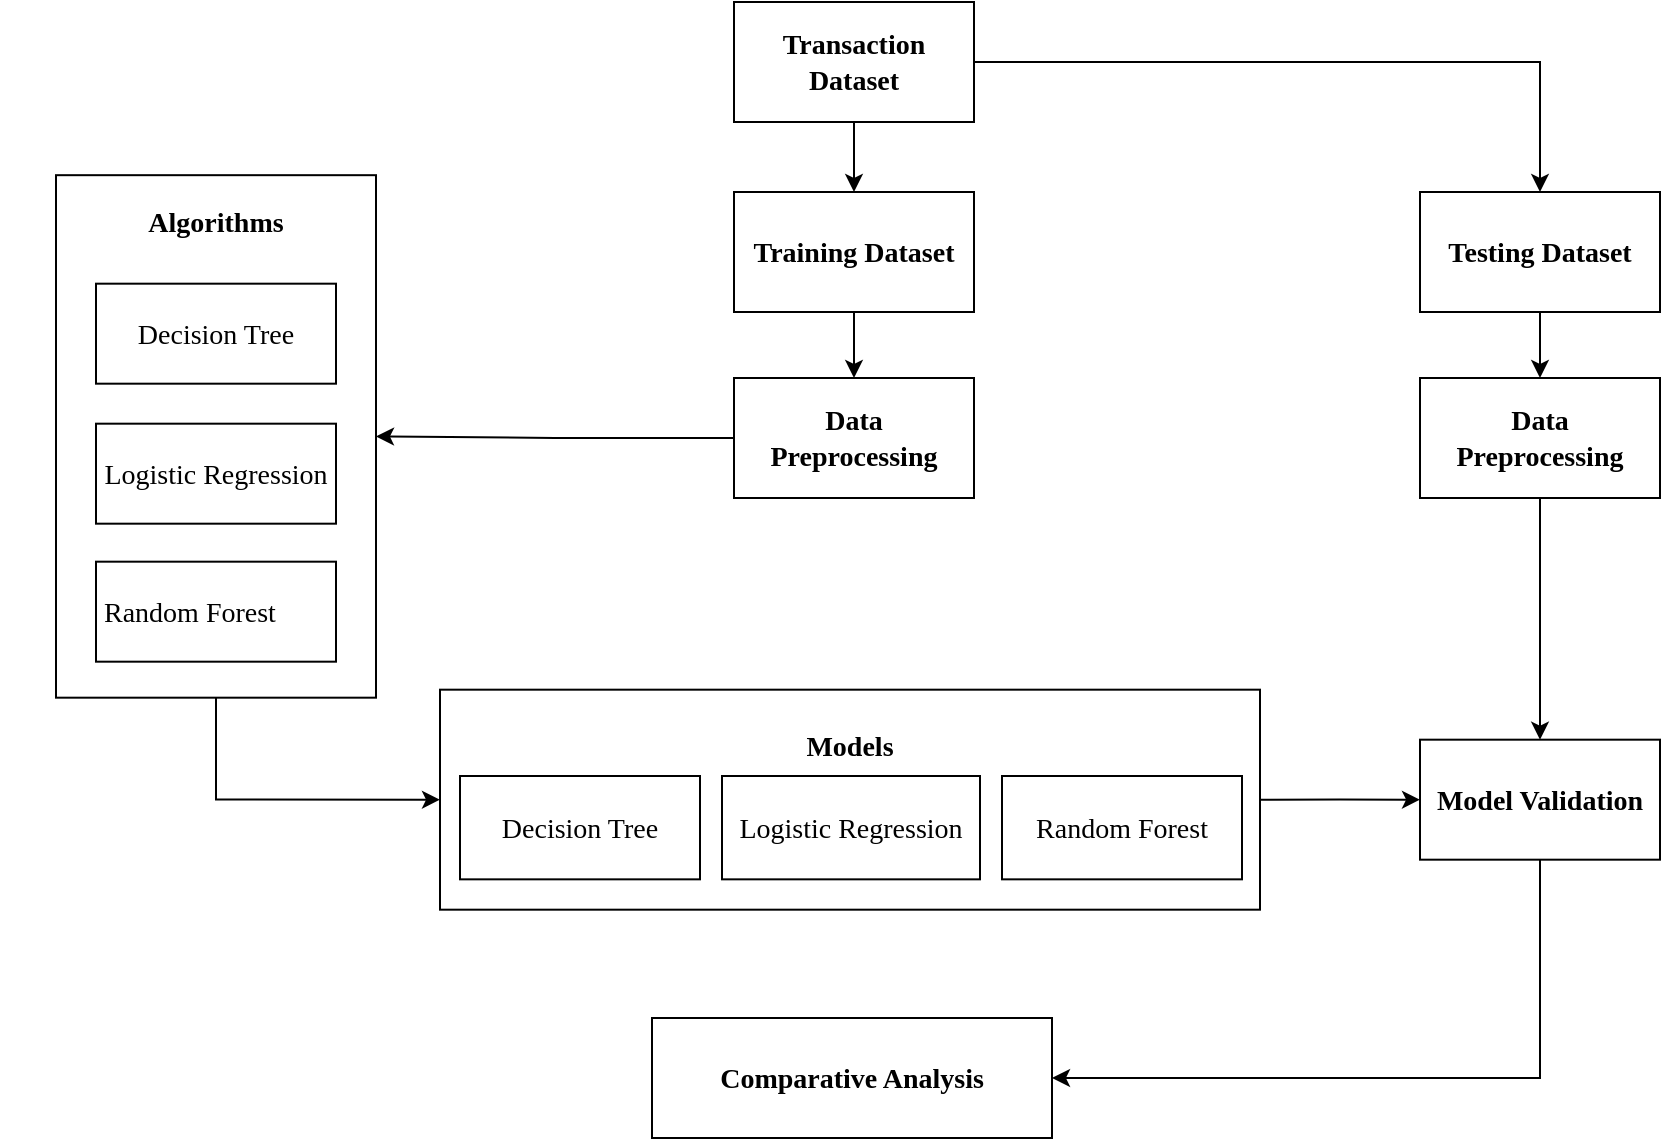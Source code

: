 <mxfile scale="1" border="0" version="23.1.6" type="device">
  <diagram name="Page-1" id="cGnaJzbifB82S2sVrF5C">
    <mxGraphModel dx="1050" dy="530" grid="1" gridSize="10" guides="1" tooltips="1" connect="1" arrows="1" fold="1" page="1" pageScale="1" pageWidth="1169" pageHeight="827" math="0" shadow="0">
      <root>
        <mxCell id="0" />
        <mxCell id="1" parent="0" />
        <mxCell id="Cy0xGwHFJScTUbKUyNJD-12" style="edgeStyle=orthogonalEdgeStyle;rounded=0;orthogonalLoop=1;jettySize=auto;html=1;entryX=0.5;entryY=0;entryDx=0;entryDy=0;" parent="1" source="e0LHFHKpZSTuLWy_Eu2I-1" target="Cy0xGwHFJScTUbKUyNJD-1" edge="1">
          <mxGeometry relative="1" as="geometry">
            <mxPoint x="900" y="142" as="targetPoint" />
          </mxGeometry>
        </mxCell>
        <mxCell id="Cy0xGwHFJScTUbKUyNJD-13" style="edgeStyle=orthogonalEdgeStyle;rounded=0;orthogonalLoop=1;jettySize=auto;html=1;exitX=0.5;exitY=1;exitDx=0;exitDy=0;" parent="1" source="e0LHFHKpZSTuLWy_Eu2I-1" target="Cy0xGwHFJScTUbKUyNJD-2" edge="1">
          <mxGeometry relative="1" as="geometry" />
        </mxCell>
        <mxCell id="e0LHFHKpZSTuLWy_Eu2I-1" value="&lt;font face=&quot;Times New Roman&quot; style=&quot;font-size: 14px;&quot;&gt;&lt;b&gt;Transaction Dataset&lt;/b&gt;&lt;/font&gt;" style="rounded=0;whiteSpace=wrap;html=1;fontSize=14;" parent="1" vertex="1">
          <mxGeometry x="417" y="12" width="120" height="60" as="geometry" />
        </mxCell>
        <mxCell id="Cy0xGwHFJScTUbKUyNJD-37" style="edgeStyle=orthogonalEdgeStyle;rounded=0;orthogonalLoop=1;jettySize=auto;html=1;exitX=0;exitY=0.5;exitDx=0;exitDy=0;entryX=1;entryY=0.5;entryDx=0;entryDy=0;" parent="1" source="e0LHFHKpZSTuLWy_Eu2I-2" target="e0LHFHKpZSTuLWy_Eu2I-5" edge="1">
          <mxGeometry relative="1" as="geometry" />
        </mxCell>
        <mxCell id="e0LHFHKpZSTuLWy_Eu2I-2" value="&lt;font face=&quot;Times New Roman&quot; style=&quot;font-size: 14px;&quot;&gt;&lt;b&gt;Data &lt;br&gt;Preprocessing&lt;/b&gt;&lt;/font&gt;" style="rounded=0;whiteSpace=wrap;html=1;fontSize=14;" parent="1" vertex="1">
          <mxGeometry x="417" y="200" width="120" height="60" as="geometry" />
        </mxCell>
        <mxCell id="Cy0xGwHFJScTUbKUyNJD-36" style="edgeStyle=orthogonalEdgeStyle;rounded=0;orthogonalLoop=1;jettySize=auto;html=1;entryX=1;entryY=0.5;entryDx=0;entryDy=0;" parent="1" source="e0LHFHKpZSTuLWy_Eu2I-9" target="e0LHFHKpZSTuLWy_Eu2I-10" edge="1">
          <mxGeometry relative="1" as="geometry">
            <Array as="points">
              <mxPoint x="820" y="550" />
            </Array>
          </mxGeometry>
        </mxCell>
        <mxCell id="e0LHFHKpZSTuLWy_Eu2I-9" value="&lt;font face=&quot;Times New Roman&quot; style=&quot;font-size: 14px;&quot;&gt;&lt;b&gt;Model Validation&lt;/b&gt;&lt;/font&gt;" style="rounded=0;whiteSpace=wrap;html=1;fontSize=14;" parent="1" vertex="1">
          <mxGeometry x="760" y="380.84" width="120" height="60" as="geometry" />
        </mxCell>
        <mxCell id="e0LHFHKpZSTuLWy_Eu2I-10" value="&lt;font face=&quot;Times New Roman&quot; style=&quot;font-size: 14px;&quot;&gt;&lt;b&gt;Comparative Analysis&lt;/b&gt;&lt;/font&gt;" style="rounded=0;whiteSpace=wrap;html=1;fontSize=14;" parent="1" vertex="1">
          <mxGeometry x="376" y="520" width="200" height="60" as="geometry" />
        </mxCell>
        <mxCell id="e0LHFHKpZSTuLWy_Eu2I-21" value="" style="group" parent="1" connectable="0" vertex="1">
          <mxGeometry x="50" y="170" width="650" height="287" as="geometry" />
        </mxCell>
        <mxCell id="Cy0xGwHFJScTUbKUyNJD-17" value="" style="group" parent="e0LHFHKpZSTuLWy_Eu2I-21" connectable="0" vertex="1">
          <mxGeometry x="220" y="175" width="410" height="120.84" as="geometry" />
        </mxCell>
        <mxCell id="Cy0xGwHFJScTUbKUyNJD-18" value="&lt;font face=&quot;Times New Roman&quot;&gt;&lt;b&gt;Models&lt;br&gt;&lt;/b&gt;&lt;br&gt;&lt;br&gt;&lt;br&gt;&lt;/font&gt;" style="rounded=0;whiteSpace=wrap;html=1;fontSize=14;" parent="Cy0xGwHFJScTUbKUyNJD-17" vertex="1">
          <mxGeometry y="10.84" width="410" height="110.0" as="geometry" />
        </mxCell>
        <mxCell id="Cy0xGwHFJScTUbKUyNJD-19" value="&lt;font face=&quot;Times New Roman&quot;&gt;Decision Tree&lt;/font&gt;&lt;font face=&quot;Times New Roman&quot; style=&quot;font-size: 14px;&quot;&gt;&lt;br&gt;&lt;/font&gt;" style="rounded=0;whiteSpace=wrap;html=1;fontSize=14;" parent="Cy0xGwHFJScTUbKUyNJD-17" vertex="1">
          <mxGeometry x="10" y="54" width="120" height="51.67" as="geometry" />
        </mxCell>
        <mxCell id="Cy0xGwHFJScTUbKUyNJD-20" value="&lt;font face=&quot;Times New Roman&quot;&gt;Logistic Regression&lt;/font&gt;" style="rounded=0;whiteSpace=wrap;html=1;fontSize=14;" parent="Cy0xGwHFJScTUbKUyNJD-17" vertex="1">
          <mxGeometry x="141" y="54" width="129" height="51.67" as="geometry" />
        </mxCell>
        <mxCell id="Cy0xGwHFJScTUbKUyNJD-21" value="&lt;font face=&quot;Times New Roman&quot;&gt;Random Forest&lt;/font&gt;" style="rounded=0;whiteSpace=wrap;html=1;fontSize=14;" parent="Cy0xGwHFJScTUbKUyNJD-17" vertex="1">
          <mxGeometry x="281" y="54" width="120" height="51.67" as="geometry" />
        </mxCell>
        <mxCell id="Cy0xGwHFJScTUbKUyNJD-15" style="edgeStyle=orthogonalEdgeStyle;rounded=0;orthogonalLoop=1;jettySize=auto;html=1;exitX=0.5;exitY=1;exitDx=0;exitDy=0;entryX=0.5;entryY=0;entryDx=0;entryDy=0;" parent="1" source="Cy0xGwHFJScTUbKUyNJD-1" target="Cy0xGwHFJScTUbKUyNJD-11" edge="1">
          <mxGeometry relative="1" as="geometry" />
        </mxCell>
        <mxCell id="Cy0xGwHFJScTUbKUyNJD-1" value="&lt;font face=&quot;Times New Roman&quot; style=&quot;font-size: 14px;&quot;&gt;&lt;b&gt;Testing Dataset&lt;/b&gt;&lt;/font&gt;" style="rounded=0;whiteSpace=wrap;html=1;fontSize=14;" parent="1" vertex="1">
          <mxGeometry x="760" y="107" width="120" height="60" as="geometry" />
        </mxCell>
        <mxCell id="Cy0xGwHFJScTUbKUyNJD-14" style="edgeStyle=orthogonalEdgeStyle;rounded=0;orthogonalLoop=1;jettySize=auto;html=1;exitX=0.5;exitY=1;exitDx=0;exitDy=0;entryX=0.5;entryY=0;entryDx=0;entryDy=0;" parent="1" source="Cy0xGwHFJScTUbKUyNJD-2" target="e0LHFHKpZSTuLWy_Eu2I-2" edge="1">
          <mxGeometry relative="1" as="geometry" />
        </mxCell>
        <mxCell id="Cy0xGwHFJScTUbKUyNJD-2" value="&lt;font face=&quot;Times New Roman&quot; style=&quot;font-size: 14px;&quot;&gt;&lt;b&gt;Training Dataset&lt;/b&gt;&lt;/font&gt;" style="rounded=0;whiteSpace=wrap;html=1;fontSize=14;" parent="1" vertex="1">
          <mxGeometry x="417" y="107" width="120" height="60" as="geometry" />
        </mxCell>
        <mxCell id="Cy0xGwHFJScTUbKUyNJD-23" style="edgeStyle=orthogonalEdgeStyle;rounded=0;orthogonalLoop=1;jettySize=auto;html=1;exitX=0.5;exitY=1;exitDx=0;exitDy=0;entryX=0.5;entryY=0;entryDx=0;entryDy=0;" parent="1" source="Cy0xGwHFJScTUbKUyNJD-11" target="e0LHFHKpZSTuLWy_Eu2I-9" edge="1">
          <mxGeometry relative="1" as="geometry" />
        </mxCell>
        <mxCell id="Cy0xGwHFJScTUbKUyNJD-11" value="&lt;font face=&quot;Times New Roman&quot; style=&quot;font-size: 14px;&quot;&gt;&lt;b&gt;Data &lt;br&gt;Preprocessing&lt;/b&gt;&lt;/font&gt;" style="rounded=0;whiteSpace=wrap;html=1;fontSize=14;" parent="1" vertex="1">
          <mxGeometry x="760" y="200" width="120" height="60" as="geometry" />
        </mxCell>
        <mxCell id="Cy0xGwHFJScTUbKUyNJD-34" style="edgeStyle=orthogonalEdgeStyle;rounded=0;orthogonalLoop=1;jettySize=auto;html=1;entryX=0;entryY=0.5;entryDx=0;entryDy=0;exitX=1;exitY=0.5;exitDx=0;exitDy=0;" parent="1" source="Cy0xGwHFJScTUbKUyNJD-18" target="e0LHFHKpZSTuLWy_Eu2I-9" edge="1">
          <mxGeometry relative="1" as="geometry">
            <Array as="points">
              <mxPoint x="720" y="411" />
              <mxPoint x="720" y="411" />
            </Array>
          </mxGeometry>
        </mxCell>
        <mxCell id="Cy0xGwHFJScTUbKUyNJD-38" style="edgeStyle=orthogonalEdgeStyle;rounded=0;orthogonalLoop=1;jettySize=auto;html=1;exitX=0.5;exitY=1;exitDx=0;exitDy=0;entryX=0;entryY=0.5;entryDx=0;entryDy=0;" parent="1" source="e0LHFHKpZSTuLWy_Eu2I-5" target="Cy0xGwHFJScTUbKUyNJD-18" edge="1">
          <mxGeometry relative="1" as="geometry" />
        </mxCell>
        <mxCell id="e0LHFHKpZSTuLWy_Eu2I-5" value="&lt;font face=&quot;Times New Roman&quot;&gt;&lt;b&gt;Algorithms&lt;br&gt;&lt;/b&gt;&lt;br&gt;&lt;br&gt;&lt;br&gt;&lt;br&gt;&lt;br&gt;&lt;br&gt;&lt;br&gt;&lt;br&gt;&lt;br&gt;&lt;br&gt;&lt;br&gt;&lt;br&gt;&lt;/font&gt;" style="rounded=0;whiteSpace=wrap;html=1;fontSize=14;" parent="1" vertex="1">
          <mxGeometry x="78" y="98.59" width="160" height="261.25" as="geometry" />
        </mxCell>
        <mxCell id="e0LHFHKpZSTuLWy_Eu2I-4" value="&lt;font face=&quot;Times New Roman&quot; style=&quot;font-size: 14px;&quot;&gt;Logistic Regression&lt;br&gt;&lt;/font&gt;" style="rounded=0;whiteSpace=wrap;html=1;fontSize=14;" parent="1" vertex="1">
          <mxGeometry x="98" y="222.84" width="120" height="50" as="geometry" />
        </mxCell>
        <mxCell id="e0LHFHKpZSTuLWy_Eu2I-7" value="&lt;font face=&quot;Times New Roman&quot;&gt;Random Forest&lt;span style=&quot;white-space: pre; font-size: 14px;&quot;&gt;&#x9;&lt;/span&gt;&lt;/font&gt;" style="rounded=0;whiteSpace=wrap;html=1;fontSize=14;" parent="1" vertex="1">
          <mxGeometry x="98" y="291.84" width="120" height="50" as="geometry" />
        </mxCell>
        <mxCell id="e0LHFHKpZSTuLWy_Eu2I-8" value="&lt;font face=&quot;Times New Roman&quot;&gt;Decision Tree&lt;/font&gt;" style="rounded=0;whiteSpace=wrap;html=1;fontSize=14;" parent="1" vertex="1">
          <mxGeometry x="98" y="152.84" width="120" height="50" as="geometry" />
        </mxCell>
      </root>
    </mxGraphModel>
  </diagram>
</mxfile>
